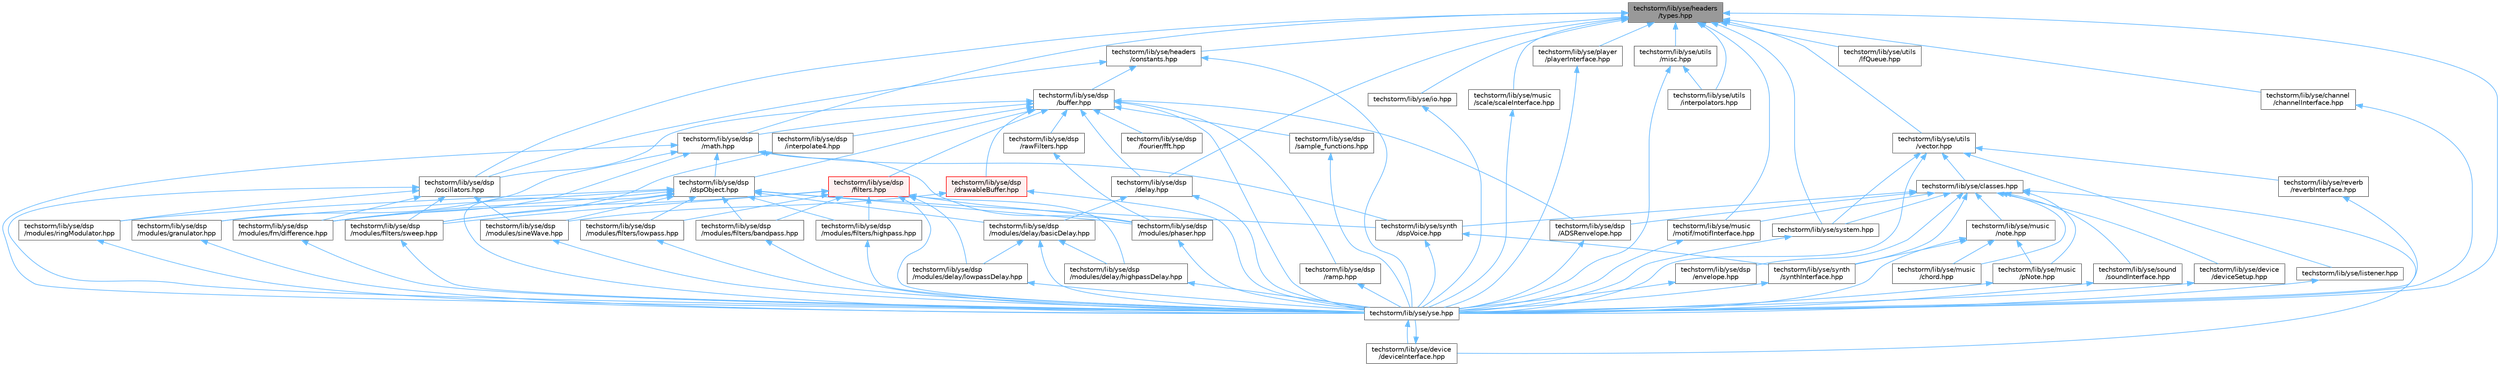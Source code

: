 digraph "techstorm/lib/yse/headers/types.hpp"
{
 // LATEX_PDF_SIZE
  bgcolor="transparent";
  edge [fontname=Helvetica,fontsize=10,labelfontname=Helvetica,labelfontsize=10];
  node [fontname=Helvetica,fontsize=10,shape=box,height=0.2,width=0.4];
  Node1 [id="Node000001",label="techstorm/lib/yse/headers\l/types.hpp",height=0.2,width=0.4,color="gray40", fillcolor="grey60", style="filled", fontcolor="black",tooltip=" "];
  Node1 -> Node2 [id="edge1_Node000001_Node000002",dir="back",color="steelblue1",style="solid",tooltip=" "];
  Node2 [id="Node000002",label="techstorm/lib/yse/channel\l/channelInterface.hpp",height=0.2,width=0.4,color="grey40", fillcolor="white", style="filled",URL="$channel_interface_8hpp.html",tooltip=" "];
  Node2 -> Node3 [id="edge2_Node000002_Node000003",dir="back",color="steelblue1",style="solid",tooltip=" "];
  Node3 [id="Node000003",label="techstorm/lib/yse/yse.hpp",height=0.2,width=0.4,color="grey40", fillcolor="white", style="filled",URL="$yse_8hpp.html",tooltip=" "];
  Node3 -> Node4 [id="edge3_Node000003_Node000004",dir="back",color="steelblue1",style="solid",tooltip=" "];
  Node4 [id="Node000004",label="techstorm/lib/yse/device\l/deviceInterface.hpp",height=0.2,width=0.4,color="grey40", fillcolor="white", style="filled",URL="$device_interface_8hpp.html",tooltip=" "];
  Node4 -> Node3 [id="edge4_Node000004_Node000003",dir="back",color="steelblue1",style="solid",tooltip=" "];
  Node1 -> Node5 [id="edge5_Node000001_Node000005",dir="back",color="steelblue1",style="solid",tooltip=" "];
  Node5 [id="Node000005",label="techstorm/lib/yse/dsp\l/delay.hpp",height=0.2,width=0.4,color="grey40", fillcolor="white", style="filled",URL="$delay_8hpp.html",tooltip=" "];
  Node5 -> Node6 [id="edge6_Node000005_Node000006",dir="back",color="steelblue1",style="solid",tooltip=" "];
  Node6 [id="Node000006",label="techstorm/lib/yse/dsp\l/modules/delay/basicDelay.hpp",height=0.2,width=0.4,color="grey40", fillcolor="white", style="filled",URL="$basic_delay_8hpp.html",tooltip=" "];
  Node6 -> Node7 [id="edge7_Node000006_Node000007",dir="back",color="steelblue1",style="solid",tooltip=" "];
  Node7 [id="Node000007",label="techstorm/lib/yse/dsp\l/modules/delay/highpassDelay.hpp",height=0.2,width=0.4,color="grey40", fillcolor="white", style="filled",URL="$highpass_delay_8hpp.html",tooltip=" "];
  Node7 -> Node3 [id="edge8_Node000007_Node000003",dir="back",color="steelblue1",style="solid",tooltip=" "];
  Node6 -> Node8 [id="edge9_Node000006_Node000008",dir="back",color="steelblue1",style="solid",tooltip=" "];
  Node8 [id="Node000008",label="techstorm/lib/yse/dsp\l/modules/delay/lowpassDelay.hpp",height=0.2,width=0.4,color="grey40", fillcolor="white", style="filled",URL="$lowpass_delay_8hpp.html",tooltip=" "];
  Node8 -> Node3 [id="edge10_Node000008_Node000003",dir="back",color="steelblue1",style="solid",tooltip=" "];
  Node6 -> Node3 [id="edge11_Node000006_Node000003",dir="back",color="steelblue1",style="solid",tooltip=" "];
  Node5 -> Node3 [id="edge12_Node000005_Node000003",dir="back",color="steelblue1",style="solid",tooltip=" "];
  Node1 -> Node9 [id="edge13_Node000001_Node000009",dir="back",color="steelblue1",style="solid",tooltip=" "];
  Node9 [id="Node000009",label="techstorm/lib/yse/dsp\l/math.hpp",height=0.2,width=0.4,color="grey40", fillcolor="white", style="filled",URL="$math_8hpp.html",tooltip=" "];
  Node9 -> Node10 [id="edge14_Node000009_Node000010",dir="back",color="steelblue1",style="solid",tooltip=" "];
  Node10 [id="Node000010",label="techstorm/lib/yse/dsp\l/dspObject.hpp",height=0.2,width=0.4,color="grey40", fillcolor="white", style="filled",URL="$dsp_object_8hpp.html",tooltip=" "];
  Node10 -> Node6 [id="edge15_Node000010_Node000006",dir="back",color="steelblue1",style="solid",tooltip=" "];
  Node10 -> Node11 [id="edge16_Node000010_Node000011",dir="back",color="steelblue1",style="solid",tooltip=" "];
  Node11 [id="Node000011",label="techstorm/lib/yse/dsp\l/modules/filters/bandpass.hpp",height=0.2,width=0.4,color="grey40", fillcolor="white", style="filled",URL="$bandpass_8hpp.html",tooltip=" "];
  Node11 -> Node3 [id="edge17_Node000011_Node000003",dir="back",color="steelblue1",style="solid",tooltip=" "];
  Node10 -> Node12 [id="edge18_Node000010_Node000012",dir="back",color="steelblue1",style="solid",tooltip=" "];
  Node12 [id="Node000012",label="techstorm/lib/yse/dsp\l/modules/filters/highpass.hpp",height=0.2,width=0.4,color="grey40", fillcolor="white", style="filled",URL="$highpass_8hpp.html",tooltip=" "];
  Node12 -> Node3 [id="edge19_Node000012_Node000003",dir="back",color="steelblue1",style="solid",tooltip=" "];
  Node10 -> Node13 [id="edge20_Node000010_Node000013",dir="back",color="steelblue1",style="solid",tooltip=" "];
  Node13 [id="Node000013",label="techstorm/lib/yse/dsp\l/modules/filters/lowpass.hpp",height=0.2,width=0.4,color="grey40", fillcolor="white", style="filled",URL="$lowpass_8hpp.html",tooltip=" "];
  Node13 -> Node3 [id="edge21_Node000013_Node000003",dir="back",color="steelblue1",style="solid",tooltip=" "];
  Node10 -> Node14 [id="edge22_Node000010_Node000014",dir="back",color="steelblue1",style="solid",tooltip=" "];
  Node14 [id="Node000014",label="techstorm/lib/yse/dsp\l/modules/filters/sweep.hpp",height=0.2,width=0.4,color="grey40", fillcolor="white", style="filled",URL="$sweep_8hpp.html",tooltip=" "];
  Node14 -> Node3 [id="edge23_Node000014_Node000003",dir="back",color="steelblue1",style="solid",tooltip=" "];
  Node10 -> Node15 [id="edge24_Node000010_Node000015",dir="back",color="steelblue1",style="solid",tooltip=" "];
  Node15 [id="Node000015",label="techstorm/lib/yse/dsp\l/modules/fm/difference.hpp",height=0.2,width=0.4,color="grey40", fillcolor="white", style="filled",URL="$difference_8hpp.html",tooltip=" "];
  Node15 -> Node3 [id="edge25_Node000015_Node000003",dir="back",color="steelblue1",style="solid",tooltip=" "];
  Node10 -> Node16 [id="edge26_Node000010_Node000016",dir="back",color="steelblue1",style="solid",tooltip=" "];
  Node16 [id="Node000016",label="techstorm/lib/yse/dsp\l/modules/granulator.hpp",height=0.2,width=0.4,color="grey40", fillcolor="white", style="filled",URL="$granulator_8hpp.html",tooltip=" "];
  Node16 -> Node3 [id="edge27_Node000016_Node000003",dir="back",color="steelblue1",style="solid",tooltip=" "];
  Node10 -> Node17 [id="edge28_Node000010_Node000017",dir="back",color="steelblue1",style="solid",tooltip=" "];
  Node17 [id="Node000017",label="techstorm/lib/yse/dsp\l/modules/phaser.hpp",height=0.2,width=0.4,color="grey40", fillcolor="white", style="filled",URL="$phaser_8hpp.html",tooltip=" "];
  Node17 -> Node3 [id="edge29_Node000017_Node000003",dir="back",color="steelblue1",style="solid",tooltip=" "];
  Node10 -> Node18 [id="edge30_Node000010_Node000018",dir="back",color="steelblue1",style="solid",tooltip=" "];
  Node18 [id="Node000018",label="techstorm/lib/yse/dsp\l/modules/ringModulator.hpp",height=0.2,width=0.4,color="grey40", fillcolor="white", style="filled",URL="$ring_modulator_8hpp.html",tooltip=" "];
  Node18 -> Node3 [id="edge31_Node000018_Node000003",dir="back",color="steelblue1",style="solid",tooltip=" "];
  Node10 -> Node19 [id="edge32_Node000010_Node000019",dir="back",color="steelblue1",style="solid",tooltip=" "];
  Node19 [id="Node000019",label="techstorm/lib/yse/dsp\l/modules/sineWave.hpp",height=0.2,width=0.4,color="grey40", fillcolor="white", style="filled",URL="$sine_wave_8hpp.html",tooltip=" "];
  Node19 -> Node3 [id="edge33_Node000019_Node000003",dir="back",color="steelblue1",style="solid",tooltip=" "];
  Node10 -> Node20 [id="edge34_Node000010_Node000020",dir="back",color="steelblue1",style="solid",tooltip=" "];
  Node20 [id="Node000020",label="techstorm/lib/yse/synth\l/dspVoice.hpp",height=0.2,width=0.4,color="grey40", fillcolor="white", style="filled",URL="$dsp_voice_8hpp.html",tooltip=" "];
  Node20 -> Node21 [id="edge35_Node000020_Node000021",dir="back",color="steelblue1",style="solid",tooltip=" "];
  Node21 [id="Node000021",label="techstorm/lib/yse/synth\l/synthInterface.hpp",height=0.2,width=0.4,color="grey40", fillcolor="white", style="filled",URL="$synth_interface_8hpp.html",tooltip=" "];
  Node21 -> Node3 [id="edge36_Node000021_Node000003",dir="back",color="steelblue1",style="solid",tooltip=" "];
  Node20 -> Node3 [id="edge37_Node000020_Node000003",dir="back",color="steelblue1",style="solid",tooltip=" "];
  Node10 -> Node3 [id="edge38_Node000010_Node000003",dir="back",color="steelblue1",style="solid",tooltip=" "];
  Node9 -> Node15 [id="edge39_Node000009_Node000015",dir="back",color="steelblue1",style="solid",tooltip=" "];
  Node9 -> Node16 [id="edge40_Node000009_Node000016",dir="back",color="steelblue1",style="solid",tooltip=" "];
  Node9 -> Node17 [id="edge41_Node000009_Node000017",dir="back",color="steelblue1",style="solid",tooltip=" "];
  Node9 -> Node20 [id="edge42_Node000009_Node000020",dir="back",color="steelblue1",style="solid",tooltip=" "];
  Node9 -> Node3 [id="edge43_Node000009_Node000003",dir="back",color="steelblue1",style="solid",tooltip=" "];
  Node1 -> Node22 [id="edge44_Node000001_Node000022",dir="back",color="steelblue1",style="solid",tooltip=" "];
  Node22 [id="Node000022",label="techstorm/lib/yse/dsp\l/oscillators.hpp",height=0.2,width=0.4,color="grey40", fillcolor="white", style="filled",URL="$oscillators_8hpp.html",tooltip=" "];
  Node22 -> Node14 [id="edge45_Node000022_Node000014",dir="back",color="steelblue1",style="solid",tooltip=" "];
  Node22 -> Node15 [id="edge46_Node000022_Node000015",dir="back",color="steelblue1",style="solid",tooltip=" "];
  Node22 -> Node18 [id="edge47_Node000022_Node000018",dir="back",color="steelblue1",style="solid",tooltip=" "];
  Node22 -> Node19 [id="edge48_Node000022_Node000019",dir="back",color="steelblue1",style="solid",tooltip=" "];
  Node22 -> Node3 [id="edge49_Node000022_Node000003",dir="back",color="steelblue1",style="solid",tooltip=" "];
  Node1 -> Node23 [id="edge50_Node000001_Node000023",dir="back",color="steelblue1",style="solid",tooltip=" "];
  Node23 [id="Node000023",label="techstorm/lib/yse/headers\l/constants.hpp",height=0.2,width=0.4,color="grey40", fillcolor="white", style="filled",URL="$constants_8hpp.html",tooltip=" "];
  Node23 -> Node24 [id="edge51_Node000023_Node000024",dir="back",color="steelblue1",style="solid",tooltip=" "];
  Node24 [id="Node000024",label="techstorm/lib/yse/dsp\l/buffer.hpp",height=0.2,width=0.4,color="grey40", fillcolor="white", style="filled",URL="$buffer_8hpp.html",tooltip=" "];
  Node24 -> Node25 [id="edge52_Node000024_Node000025",dir="back",color="steelblue1",style="solid",tooltip=" "];
  Node25 [id="Node000025",label="techstorm/lib/yse/dsp\l/ADSRenvelope.hpp",height=0.2,width=0.4,color="grey40", fillcolor="white", style="filled",URL="$_a_d_s_renvelope_8hpp.html",tooltip=" "];
  Node25 -> Node3 [id="edge53_Node000025_Node000003",dir="back",color="steelblue1",style="solid",tooltip=" "];
  Node24 -> Node5 [id="edge54_Node000024_Node000005",dir="back",color="steelblue1",style="solid",tooltip=" "];
  Node24 -> Node26 [id="edge55_Node000024_Node000026",dir="back",color="steelblue1",style="solid",tooltip=" "];
  Node26 [id="Node000026",label="techstorm/lib/yse/dsp\l/drawableBuffer.hpp",height=0.2,width=0.4,color="red", fillcolor="#FFF0F0", style="filled",URL="$drawable_buffer_8hpp.html",tooltip=" "];
  Node26 -> Node19 [id="edge56_Node000026_Node000019",dir="back",color="steelblue1",style="solid",tooltip=" "];
  Node26 -> Node3 [id="edge57_Node000026_Node000003",dir="back",color="steelblue1",style="solid",tooltip=" "];
  Node24 -> Node10 [id="edge58_Node000024_Node000010",dir="back",color="steelblue1",style="solid",tooltip=" "];
  Node24 -> Node30 [id="edge59_Node000024_Node000030",dir="back",color="steelblue1",style="solid",tooltip=" "];
  Node30 [id="Node000030",label="techstorm/lib/yse/dsp\l/filters.hpp",height=0.2,width=0.4,color="red", fillcolor="#FFF0F0", style="filled",URL="$filters_8hpp.html",tooltip=" "];
  Node30 -> Node7 [id="edge60_Node000030_Node000007",dir="back",color="steelblue1",style="solid",tooltip=" "];
  Node30 -> Node8 [id="edge61_Node000030_Node000008",dir="back",color="steelblue1",style="solid",tooltip=" "];
  Node30 -> Node11 [id="edge62_Node000030_Node000011",dir="back",color="steelblue1",style="solid",tooltip=" "];
  Node30 -> Node12 [id="edge63_Node000030_Node000012",dir="back",color="steelblue1",style="solid",tooltip=" "];
  Node30 -> Node13 [id="edge64_Node000030_Node000013",dir="back",color="steelblue1",style="solid",tooltip=" "];
  Node30 -> Node14 [id="edge65_Node000030_Node000014",dir="back",color="steelblue1",style="solid",tooltip=" "];
  Node30 -> Node15 [id="edge66_Node000030_Node000015",dir="back",color="steelblue1",style="solid",tooltip=" "];
  Node30 -> Node17 [id="edge67_Node000030_Node000017",dir="back",color="steelblue1",style="solid",tooltip=" "];
  Node30 -> Node3 [id="edge68_Node000030_Node000003",dir="back",color="steelblue1",style="solid",tooltip=" "];
  Node24 -> Node32 [id="edge69_Node000024_Node000032",dir="back",color="steelblue1",style="solid",tooltip=" "];
  Node32 [id="Node000032",label="techstorm/lib/yse/dsp\l/fourier/fft.hpp",height=0.2,width=0.4,color="grey40", fillcolor="white", style="filled",URL="$fft_8hpp.html",tooltip=" "];
  Node24 -> Node33 [id="edge70_Node000024_Node000033",dir="back",color="steelblue1",style="solid",tooltip=" "];
  Node33 [id="Node000033",label="techstorm/lib/yse/dsp\l/interpolate4.hpp",height=0.2,width=0.4,color="grey40", fillcolor="white", style="filled",URL="$interpolate4_8hpp.html",tooltip=" "];
  Node33 -> Node14 [id="edge71_Node000033_Node000014",dir="back",color="steelblue1",style="solid",tooltip=" "];
  Node24 -> Node9 [id="edge72_Node000024_Node000009",dir="back",color="steelblue1",style="solid",tooltip=" "];
  Node24 -> Node22 [id="edge73_Node000024_Node000022",dir="back",color="steelblue1",style="solid",tooltip=" "];
  Node24 -> Node34 [id="edge74_Node000024_Node000034",dir="back",color="steelblue1",style="solid",tooltip=" "];
  Node34 [id="Node000034",label="techstorm/lib/yse/dsp\l/ramp.hpp",height=0.2,width=0.4,color="grey40", fillcolor="white", style="filled",URL="$ramp_8hpp.html",tooltip=" "];
  Node34 -> Node3 [id="edge75_Node000034_Node000003",dir="back",color="steelblue1",style="solid",tooltip=" "];
  Node24 -> Node35 [id="edge76_Node000024_Node000035",dir="back",color="steelblue1",style="solid",tooltip=" "];
  Node35 [id="Node000035",label="techstorm/lib/yse/dsp\l/rawFilters.hpp",height=0.2,width=0.4,color="grey40", fillcolor="white", style="filled",URL="$raw_filters_8hpp.html",tooltip=" "];
  Node35 -> Node17 [id="edge77_Node000035_Node000017",dir="back",color="steelblue1",style="solid",tooltip=" "];
  Node24 -> Node36 [id="edge78_Node000024_Node000036",dir="back",color="steelblue1",style="solid",tooltip=" "];
  Node36 [id="Node000036",label="techstorm/lib/yse/dsp\l/sample_functions.hpp",height=0.2,width=0.4,color="grey40", fillcolor="white", style="filled",URL="$sample__functions_8hpp.html",tooltip=" "];
  Node36 -> Node3 [id="edge79_Node000036_Node000003",dir="back",color="steelblue1",style="solid",tooltip=" "];
  Node24 -> Node3 [id="edge80_Node000024_Node000003",dir="back",color="steelblue1",style="solid",tooltip=" "];
  Node23 -> Node22 [id="edge81_Node000023_Node000022",dir="back",color="steelblue1",style="solid",tooltip=" "];
  Node23 -> Node3 [id="edge82_Node000023_Node000003",dir="back",color="steelblue1",style="solid",tooltip=" "];
  Node1 -> Node37 [id="edge83_Node000001_Node000037",dir="back",color="steelblue1",style="solid",tooltip=" "];
  Node37 [id="Node000037",label="techstorm/lib/yse/io.hpp",height=0.2,width=0.4,color="grey40", fillcolor="white", style="filled",URL="$io_8hpp.html",tooltip=" "];
  Node37 -> Node3 [id="edge84_Node000037_Node000003",dir="back",color="steelblue1",style="solid",tooltip=" "];
  Node1 -> Node38 [id="edge85_Node000001_Node000038",dir="back",color="steelblue1",style="solid",tooltip=" "];
  Node38 [id="Node000038",label="techstorm/lib/yse/music\l/motif/motifInterface.hpp",height=0.2,width=0.4,color="grey40", fillcolor="white", style="filled",URL="$motif_interface_8hpp.html",tooltip=" "];
  Node38 -> Node3 [id="edge86_Node000038_Node000003",dir="back",color="steelblue1",style="solid",tooltip=" "];
  Node1 -> Node39 [id="edge87_Node000001_Node000039",dir="back",color="steelblue1",style="solid",tooltip=" "];
  Node39 [id="Node000039",label="techstorm/lib/yse/music\l/scale/scaleInterface.hpp",height=0.2,width=0.4,color="grey40", fillcolor="white", style="filled",URL="$scale_interface_8hpp.html",tooltip=" "];
  Node39 -> Node3 [id="edge88_Node000039_Node000003",dir="back",color="steelblue1",style="solid",tooltip=" "];
  Node1 -> Node40 [id="edge89_Node000001_Node000040",dir="back",color="steelblue1",style="solid",tooltip=" "];
  Node40 [id="Node000040",label="techstorm/lib/yse/player\l/playerInterface.hpp",height=0.2,width=0.4,color="grey40", fillcolor="white", style="filled",URL="$player_interface_8hpp.html",tooltip=" "];
  Node40 -> Node3 [id="edge90_Node000040_Node000003",dir="back",color="steelblue1",style="solid",tooltip=" "];
  Node1 -> Node41 [id="edge91_Node000001_Node000041",dir="back",color="steelblue1",style="solid",tooltip=" "];
  Node41 [id="Node000041",label="techstorm/lib/yse/system.hpp",height=0.2,width=0.4,color="grey40", fillcolor="white", style="filled",URL="$system_8hpp.html",tooltip=" "];
  Node41 -> Node3 [id="edge92_Node000041_Node000003",dir="back",color="steelblue1",style="solid",tooltip=" "];
  Node1 -> Node42 [id="edge93_Node000001_Node000042",dir="back",color="steelblue1",style="solid",tooltip=" "];
  Node42 [id="Node000042",label="techstorm/lib/yse/utils\l/interpolators.hpp",height=0.2,width=0.4,color="grey40", fillcolor="white", style="filled",URL="$interpolators_8hpp.html",tooltip=" "];
  Node1 -> Node43 [id="edge94_Node000001_Node000043",dir="back",color="steelblue1",style="solid",tooltip=" "];
  Node43 [id="Node000043",label="techstorm/lib/yse/utils\l/lfQueue.hpp",height=0.2,width=0.4,color="grey40", fillcolor="white", style="filled",URL="$lf_queue_8hpp.html",tooltip=" "];
  Node1 -> Node44 [id="edge95_Node000001_Node000044",dir="back",color="steelblue1",style="solid",tooltip=" "];
  Node44 [id="Node000044",label="techstorm/lib/yse/utils\l/misc.hpp",height=0.2,width=0.4,color="grey40", fillcolor="white", style="filled",URL="$misc_8hpp.html",tooltip=" "];
  Node44 -> Node42 [id="edge96_Node000044_Node000042",dir="back",color="steelblue1",style="solid",tooltip=" "];
  Node44 -> Node3 [id="edge97_Node000044_Node000003",dir="back",color="steelblue1",style="solid",tooltip=" "];
  Node1 -> Node45 [id="edge98_Node000001_Node000045",dir="back",color="steelblue1",style="solid",tooltip=" "];
  Node45 [id="Node000045",label="techstorm/lib/yse/utils\l/vector.hpp",height=0.2,width=0.4,color="grey40", fillcolor="white", style="filled",URL="$vector_8hpp.html",tooltip=" "];
  Node45 -> Node46 [id="edge99_Node000045_Node000046",dir="back",color="steelblue1",style="solid",tooltip=" "];
  Node46 [id="Node000046",label="techstorm/lib/yse/classes.hpp",height=0.2,width=0.4,color="grey40", fillcolor="white", style="filled",URL="$classes_8hpp.html",tooltip=" "];
  Node46 -> Node4 [id="edge100_Node000046_Node000004",dir="back",color="steelblue1",style="solid",tooltip=" "];
  Node46 -> Node47 [id="edge101_Node000046_Node000047",dir="back",color="steelblue1",style="solid",tooltip=" "];
  Node47 [id="Node000047",label="techstorm/lib/yse/device\l/deviceSetup.hpp",height=0.2,width=0.4,color="grey40", fillcolor="white", style="filled",URL="$device_setup_8hpp.html",tooltip=" "];
  Node47 -> Node3 [id="edge102_Node000047_Node000003",dir="back",color="steelblue1",style="solid",tooltip=" "];
  Node46 -> Node25 [id="edge103_Node000046_Node000025",dir="back",color="steelblue1",style="solid",tooltip=" "];
  Node46 -> Node48 [id="edge104_Node000046_Node000048",dir="back",color="steelblue1",style="solid",tooltip=" "];
  Node48 [id="Node000048",label="techstorm/lib/yse/dsp\l/envelope.hpp",height=0.2,width=0.4,color="grey40", fillcolor="white", style="filled",URL="$envelope_8hpp.html",tooltip=" "];
  Node48 -> Node3 [id="edge105_Node000048_Node000003",dir="back",color="steelblue1",style="solid",tooltip=" "];
  Node46 -> Node49 [id="edge106_Node000046_Node000049",dir="back",color="steelblue1",style="solid",tooltip=" "];
  Node49 [id="Node000049",label="techstorm/lib/yse/music\l/chord.hpp",height=0.2,width=0.4,color="grey40", fillcolor="white", style="filled",URL="$chord_8hpp.html",tooltip=" "];
  Node46 -> Node38 [id="edge107_Node000046_Node000038",dir="back",color="steelblue1",style="solid",tooltip=" "];
  Node46 -> Node50 [id="edge108_Node000046_Node000050",dir="back",color="steelblue1",style="solid",tooltip=" "];
  Node50 [id="Node000050",label="techstorm/lib/yse/music\l/note.hpp",height=0.2,width=0.4,color="grey40", fillcolor="white", style="filled",URL="$note_8hpp.html",tooltip=" "];
  Node50 -> Node49 [id="edge109_Node000050_Node000049",dir="back",color="steelblue1",style="solid",tooltip=" "];
  Node50 -> Node51 [id="edge110_Node000050_Node000051",dir="back",color="steelblue1",style="solid",tooltip=" "];
  Node51 [id="Node000051",label="techstorm/lib/yse/music\l/pNote.hpp",height=0.2,width=0.4,color="grey40", fillcolor="white", style="filled",URL="$p_note_8hpp.html",tooltip=" "];
  Node51 -> Node3 [id="edge111_Node000051_Node000003",dir="back",color="steelblue1",style="solid",tooltip=" "];
  Node50 -> Node21 [id="edge112_Node000050_Node000021",dir="back",color="steelblue1",style="solid",tooltip=" "];
  Node50 -> Node3 [id="edge113_Node000050_Node000003",dir="back",color="steelblue1",style="solid",tooltip=" "];
  Node46 -> Node51 [id="edge114_Node000046_Node000051",dir="back",color="steelblue1",style="solid",tooltip=" "];
  Node46 -> Node52 [id="edge115_Node000046_Node000052",dir="back",color="steelblue1",style="solid",tooltip=" "];
  Node52 [id="Node000052",label="techstorm/lib/yse/sound\l/soundInterface.hpp",height=0.2,width=0.4,color="grey40", fillcolor="white", style="filled",URL="$sound_interface_8hpp.html",tooltip=" "];
  Node52 -> Node3 [id="edge116_Node000052_Node000003",dir="back",color="steelblue1",style="solid",tooltip=" "];
  Node46 -> Node20 [id="edge117_Node000046_Node000020",dir="back",color="steelblue1",style="solid",tooltip=" "];
  Node46 -> Node21 [id="edge118_Node000046_Node000021",dir="back",color="steelblue1",style="solid",tooltip=" "];
  Node46 -> Node41 [id="edge119_Node000046_Node000041",dir="back",color="steelblue1",style="solid",tooltip=" "];
  Node45 -> Node53 [id="edge120_Node000045_Node000053",dir="back",color="steelblue1",style="solid",tooltip=" "];
  Node53 [id="Node000053",label="techstorm/lib/yse/listener.hpp",height=0.2,width=0.4,color="grey40", fillcolor="white", style="filled",URL="$listener_8hpp.html",tooltip=" "];
  Node53 -> Node3 [id="edge121_Node000053_Node000003",dir="back",color="steelblue1",style="solid",tooltip=" "];
  Node45 -> Node54 [id="edge122_Node000045_Node000054",dir="back",color="steelblue1",style="solid",tooltip=" "];
  Node54 [id="Node000054",label="techstorm/lib/yse/reverb\l/reverbInterface.hpp",height=0.2,width=0.4,color="grey40", fillcolor="white", style="filled",URL="$reverb_interface_8hpp.html",tooltip=" "];
  Node54 -> Node3 [id="edge123_Node000054_Node000003",dir="back",color="steelblue1",style="solid",tooltip=" "];
  Node45 -> Node41 [id="edge124_Node000045_Node000041",dir="back",color="steelblue1",style="solid",tooltip=" "];
  Node45 -> Node3 [id="edge125_Node000045_Node000003",dir="back",color="steelblue1",style="solid",tooltip=" "];
  Node1 -> Node3 [id="edge126_Node000001_Node000003",dir="back",color="steelblue1",style="solid",tooltip=" "];
}
